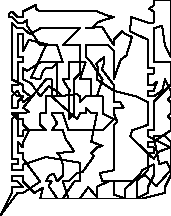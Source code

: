 unitsize(0.001cm);
// 69799.3
draw((200,400)--(0,0));
draw((0,0)--(300,400));
draw((300,400)--(400,400));
draw((400,400)--(700,600));
draw((700,600)--(400,1000));
draw((400,1000)--(400,1100));
draw((400,1100)--(300,1100));
draw((300,1100)--(300,1200));
draw((300,1200)--(300,1300));
draw((300,1300)--(400,1200));
draw((400,1200)--(400,1300));
draw((400,1300)--(500,1500));
draw((500,1500)--(400,1600));
draw((400,1600)--(400,1700));
draw((400,1700)--(300,1700));
draw((300,1700)--(200,1800));
draw((200,1800)--(400,1800));
draw((400,1800)--(500,1829));
draw((500,1829)--(400,1900));
draw((400,1900)--(800,2400));
draw((800,2400)--(900,2400));
draw((900,2400)--(900,2100));
draw((900,2100)--(1350,1700));
draw((1350,1700)--(1400,1800));
draw((1400,1800)--(1500,1800));
draw((1500,1800)--(1500,1900));
draw((1500,1900)--(1550,1850));
draw((1550,1850)--(1600,1800));
draw((1600,1800)--(1700,1800));
draw((1700,1800)--(1600,1300));
draw((1600,1300)--(1800,1230));
draw((1800,1230)--(1700,1200));
draw((1700,1200)--(1600,1100));
draw((1600,1100)--(1650,1050));
draw((1650,1050)--(1450,770));
draw((1450,770)--(1350,750));
draw((1350,750)--(1300,700));
draw((1300,700)--(1200,600));
draw((1200,600)--(1100,600));
draw((1100,600)--(1200,300));
draw((1200,300)--(1300,300));
draw((1300,300)--(1550,300));
draw((1550,300)--(1800,300));
draw((1800,300)--(1900,300));
draw((1900,300)--(2000,300));
draw((2000,300)--(2100,300));
draw((2100,300)--(2300,300));
draw((2300,300)--(2500,300));
draw((2500,300)--(2900,400));
draw((2900,400)--(2900,500));
draw((2900,500)--(3000,700));
draw((3000,700)--(3000,900));
draw((3000,900)--(3000,1000));
draw((3000,1000)--(3000,1100));
draw((3000,1100)--(3000,1300));
draw((3000,1300)--(2900,1400));
draw((2900,1400)--(2700,1400));
draw((2700,1400)--(2800,900));
draw((2800,900)--(2930,950));
draw((2930,950)--(3000,800));
draw((3000,800)--(2750,520));
draw((2750,520)--(2550,710));
draw((2550,710)--(2300,600));
draw((2300,600)--(2200,600));
draw((2200,600)--(2100,600));
draw((2100,600)--(1800,600));
draw((1800,600)--(1750,750));
draw((1750,750)--(2000,800));
draw((2000,800)--(2000,900));
draw((2000,900)--(2000,1000));
draw((2000,1000)--(2000,1100));
draw((2000,1100)--(2000,1200));
draw((2000,1200)--(2000,1300));
draw((2000,1300)--(2000,1400));
draw((2000,1400)--(2000,1500));
draw((2000,1500)--(2000,1600));
draw((2000,1600)--(2060,1650));
draw((2060,1650)--(2000,1800));
draw((2000,1800)--(2000,1900));
draw((2000,1900)--(2170,1900));
draw((2170,1900)--(2110,2000));
draw((2110,2000)--(2000,2000));
draw((2000,2000)--(2000,2100));
draw((2000,2100)--(2000,2300));
draw((2000,2300)--(1790,2580));
draw((1790,2580)--(1829,2700));
draw((1829,2700)--(1829,2800));
draw((1829,2800)--(1690,2680));
draw((1690,2680)--(1720,2610));
draw((1720,2610)--(1700,2400));
draw((1700,2400)--(2000,2200));
draw((2000,2200)--(2400,2100));
draw((2400,2100)--(2600,2000));
draw((2600,2000)--(2600,1900));
draw((2600,1900)--(2600,1800));
draw((2600,1800)--(2600,1700));
draw((2600,1700)--(2600,1600));
draw((2600,1600)--(2320,1500));
draw((2320,1500)--(2290,1400));
draw((2290,1400)--(2390,1300));
draw((2390,1300)--(2700,1000));
draw((2700,1000)--(2800,1130));
draw((2800,1130)--(3000,1200));
draw((3000,1200)--(2600,1400));
draw((2600,1400)--(2600,1500));
draw((2600,1500)--(2700,1500));
draw((2700,1500)--(2700,1600));
draw((2700,1600)--(2700,1700));
draw((2700,1700)--(2700,1800));
draw((2700,1800)--(2700,1900));
draw((2700,1900)--(2700,2000));
draw((2700,2000)--(3000,2300));
draw((3000,2300)--(3000,2500));
draw((3000,2500)--(3000,2600));
draw((3000,2600)--(3000,2700));
draw((3000,2700)--(2850,2700));
draw((2850,2700)--(2700,2700));
draw((2700,2700)--(2700,2800));
draw((2700,2800)--(2700,2900));
draw((2700,2900)--(2700,3000));
draw((2700,3000)--(2700,3100));
draw((2700,3100)--(2700,3200));
draw((2700,3200)--(2700,3300));
draw((2700,3300)--(2850,3350));
draw((2850,3350)--(2900,3000));
draw((2900,3000)--(3000,2800));
draw((3000,2800)--(3000,2900));
draw((3000,2900)--(3000,3000));
draw((3000,3000)--(3000,3100));
draw((3000,3100)--(3000,3200));
draw((3000,3200)--(3000,3300));
draw((3000,3300)--(3000,3400));
draw((3000,3400)--(3000,3500));
draw((3000,3500)--(3000,3600));
draw((3000,3600)--(3000,3700));
draw((3000,3700)--(3000,3800));
draw((3000,3800)--(2700,3800));
draw((2700,3800)--(2700,3700));
draw((2700,3700)--(2620,3650));
draw((2620,3650)--(2700,3600));
draw((2700,3600)--(2700,3500));
draw((2700,3500)--(2700,3400));
draw((2700,3400)--(2600,3400));
draw((2600,3400)--(2300,3500));
draw((2300,3500)--(2300,3400));
draw((2300,3400)--(2280,3250));
draw((2280,3250)--(2600,3100));
draw((2600,3100)--(2600,3000));
draw((2600,3000)--(2600,2900));
draw((2600,2900)--(2600,2800));
draw((2600,2800)--(2600,2700));
draw((2600,2700)--(2600,2600));
draw((2600,2600)--(2700,2600));
draw((2700,2600)--(2700,2500));
draw((2700,2500)--(2600,2500));
draw((2600,2500)--(2600,2400));
draw((2600,2400)--(2600,2300));
draw((2600,2300)--(2700,2300));
draw((2700,2300)--(2760,2360));
draw((2760,2360)--(2700,2200));
draw((2700,2200)--(2600,2200));
draw((2600,2200)--(2600,2100));
draw((2600,2100)--(2700,2100));
draw((2700,2100)--(2850,2200));
draw((2850,2200)--(2900,2400));
draw((2900,2400)--(3000,2200));
draw((3000,2200)--(3000,2100));
draw((3000,2100)--(2950,2050));
draw((2950,2050)--(3000,2000));
draw((3000,2000)--(3000,1900));
draw((3000,1900)--(3000,1800));
draw((3000,1800)--(2950,1750));
draw((2950,1750)--(3000,1700));
draw((3000,1700)--(3000,1600));
draw((3000,1600)--(3000,1500));
draw((3000,1500)--(2700,1300));
draw((2700,1300)--(2600,1300));
draw((2600,1300)--(2600,1200));
draw((2600,1200)--(2700,1200));
draw((2700,1200)--(2700,1100));
draw((2700,1100)--(2600,1100));
draw((2600,1100)--(2600,1000));
draw((2600,1000)--(2600,900));
draw((2600,900)--(2600,800));
draw((2600,800)--(2400,600));
draw((2400,600)--(2400,300));
draw((2400,300)--(2600,400));
draw((2600,400)--(2600,500));
draw((2600,500)--(2700,700));
draw((2700,700)--(2700,800));
draw((2700,800)--(2700,900));
draw((2700,900)--(2500,800));
draw((2500,800)--(2450,710));
draw((2450,710)--(2200,469));
draw((2200,469)--(2200,300));
draw((2200,300)--(2000,370));
draw((2000,370)--(2000,600));
draw((2000,600)--(1900,600));
draw((1900,600)--(1710,510));
draw((1710,510)--(1710,310));
draw((1710,310)--(1550,500));
draw((1550,500)--(1400,300));
draw((1400,300)--(1000,300));
draw((1000,300)--(850,520));
draw((850,520)--(900,600));
draw((900,600)--(800,600));
draw((800,600)--(850,700));
draw((850,700)--(939,740));
draw((939,740)--(1000,600));
draw((1000,600)--(1100,700));
draw((1100,700)--(1100,900));
draw((1100,900)--(1050,1050));
draw((1050,1050)--(1000,1100));
draw((1000,1100)--(1300,1130));
draw((1300,1130)--(1150,1350));
draw((1150,1350)--(1100,1500));
draw((1100,1500)--(1000,1500));
draw((1000,1500)--(900,1500));
draw((900,1500)--(1000,1629));
draw((1000,1629)--(900,1800));
draw((900,1800)--(1000,1800));
draw((1000,1800)--(1100,1800));
draw((1100,1800)--(1200,1500));
draw((1200,1500)--(1300,1500));
draw((1300,1500)--(1400,1500));
draw((1400,1500)--(1500,1500));
draw((1500,1500)--(1600,1500));
draw((1600,1500)--(1700,1500));
draw((1700,1500)--(1800,1500));
draw((1800,1500)--(2000,1700));
draw((2000,1700)--(1800,1800));
draw((1800,1800)--(1800,2100));
draw((1800,2100)--(1500,2100));
draw((1500,2100)--(1400,2000));
draw((1400,2000)--(1400,2100));
draw((1400,2100)--(1350,2140));
draw((1350,2140)--(1000,2100));
draw((1000,2100)--(1000,2400));
draw((1000,2400)--(1000,2600));
draw((1000,2600)--(1000,2700));
draw((1000,2700)--(910,2600));
draw((910,2600)--(800,2600));
draw((800,2600)--(750,2550));
draw((750,2550)--(700,2400));
draw((700,2400)--(540,2430));
draw((540,2430)--(800,3000));
draw((800,3000)--(700,3000));
draw((700,3000)--(469,3350));
draw((469,3350)--(469,3450));
draw((469,3450)--(400,3400));
draw((400,3400)--(300,3400));
draw((300,3400)--(200,3500));
draw((200,3500)--(150,3500));
draw((150,3500)--(150,3550));
draw((150,3550)--(200,3600));
draw((200,3600)--(300,3500));
draw((300,3500)--(400,3500));
draw((400,3500)--(400,3600));
draw((400,3600)--(620,3709));
draw((620,3709)--(620,3650));
draw((620,3650)--(700,3600));
draw((700,3600)--(800,3600));
draw((800,3600)--(900,3600));
draw((900,3600)--(1000,3600));
draw((1000,3600)--(1100,3600));
draw((1100,3600)--(1200,3600));
draw((1200,3600)--(1300,3600));
draw((1300,3600)--(1400,3600));
draw((1400,3600)--(1500,3600));
draw((1500,3600)--(1600,3600));
draw((1600,3600)--(1700,3600));
draw((1700,3600)--(1900,3520));
draw((1900,3520)--(2000,3500));
draw((2000,3500)--(1829,3450));
draw((1829,3450)--(1720,3409));
draw((1720,3409)--(1600,3300));
draw((1600,3300)--(1500,3300));
draw((1500,3300)--(1790,3330));
draw((1790,3330)--(2000,3000));
draw((2000,3000)--(2000,3100));
draw((2000,3100)--(2050,3150));
draw((2050,3150)--(2100,3200));
draw((2100,3200)--(2150,3250));
draw((2150,3250)--(2200,3200));
draw((2200,3200)--(2320,3150));
draw((2320,3150)--(2220,2820));
draw((2220,2820)--(2120,2750));
draw((2120,2750)--(2000,2400));
draw((2000,2400)--(2000,2500));
draw((2000,2500)--(2000,2600));
draw((2000,2600)--(2000,2700));
draw((2000,2700)--(2000,2800));
draw((2000,2800)--(2000,2900));
draw((2000,2900)--(1900,3000));
draw((1900,3000)--(1600,3000));
draw((1600,3000)--(1500,3000));
draw((1500,3000)--(1500,2860));
draw((1500,2860)--(1500,2800));
draw((1500,2800)--(1600,2700));
draw((1600,2700)--(1800,2400));
draw((1800,2400)--(1700,2100));
draw((1700,2100)--(1600,2100));
draw((1600,2100)--(1600,2400));
draw((1600,2400)--(1500,2400));
draw((1500,2400)--(1400,2400));
draw((1400,2400)--(1500,2700));
draw((1500,2700)--(1300,2700));
draw((1300,2700)--(1200,2700));
draw((1200,2700)--(1200,2400));
draw((1200,2400)--(1100,2400));
draw((1100,2400)--(1170,2280));
draw((1170,2280)--(1220,2210));
draw((1220,2210)--(1200,2100));
draw((1200,2100)--(1200,1800));
draw((1200,1800)--(1200,1700));
draw((1200,1700)--(1300,1800));
draw((1300,1800)--(1300,2100));
draw((1300,2100)--(1300,2200));
draw((1300,2200)--(1300,2400));
draw((1300,2400)--(1400,2500));
draw((1400,2500)--(1400,2700));
draw((1400,2700)--(1400,2820));
draw((1400,2820)--(1400,2900));
draw((1400,2900)--(1400,3000));
draw((1400,3000)--(1300,3000));
draw((1300,3000)--(1200,3000));
draw((1200,3000)--(1100,3000));
draw((1100,3000)--(1400,3300));
draw((1400,3300)--(1300,3300));
draw((1300,3300)--(1200,3300));
draw((1200,3300)--(1100,3300));
draw((1100,3300)--(1000,3300));
draw((1000,3300)--(900,3300));
draw((900,3300)--(800,3300));
draw((800,3300)--(700,3300));
draw((700,3300)--(520,3200));
draw((520,3200)--(400,3300));
draw((400,3300)--(300,3300));
draw((300,3300)--(200,3400));
draw((200,3400)--(200,3300));
draw((200,3300)--(200,3200));
draw((200,3200)--(200,3100));
draw((200,3100)--(200,3000));
draw((200,3000)--(200,2900));
draw((200,2900)--(200,2800));
draw((200,2800)--(200,2700));
draw((200,2700)--(200,2600));
draw((200,2600)--(200,2500));
draw((200,2500)--(200,2400));
draw((200,2400)--(400,2300));
draw((400,2300)--(400,2200));
draw((400,2200)--(530,2100));
draw((530,2100)--(400,2000));
draw((400,2000)--(300,2200));
draw((300,2200)--(200,2100));
draw((200,2100)--(200,2000));
draw((200,2000)--(200,1900));
draw((200,1900)--(300,1900));
draw((300,1900)--(300,2000));
draw((300,2000)--(400,2100));
draw((400,2100)--(300,2100));
draw((300,2100)--(200,2200));
draw((200,2200)--(200,2300));
draw((200,2300)--(300,2300));
draw((300,2300)--(300,2400));
draw((300,2400)--(300,2500));
draw((300,2500)--(300,2600));
draw((300,2600)--(300,2700));
draw((300,2700)--(400,2700));
draw((400,2700)--(400,2800));
draw((400,2800)--(300,2800));
draw((300,2800)--(300,2900));
draw((300,2900)--(300,3000));
draw((300,3000)--(300,3100));
draw((300,3100)--(300,3200));
draw((300,3200)--(400,3200));
draw((400,3200)--(400,3100));
draw((400,3100)--(400,3000));
draw((400,3000)--(400,2900));
draw((400,2900)--(500,3100));
draw((500,3100)--(900,3000));
draw((900,3000)--(1000,3000));
draw((1000,3000)--(1100,2700));
draw((1100,2700)--(900,2700));
draw((900,2700)--(800,2700));
draw((800,2700)--(700,2700));
draw((700,2700)--(469,2550));
draw((469,2550)--(400,2600));
draw((400,2600)--(400,2500));
draw((400,2500)--(400,2400));
draw((400,2400)--(540,2330));
draw((540,2330)--(700,2100));
draw((700,2100)--(850,2280));
draw((850,2280)--(950,2220));
draw((950,2220)--(1100,2100));
draw((1100,2100)--(800,2100));
draw((800,2100)--(800,1800));
draw((800,1800)--(700,1800));
draw((700,1800)--(700,1600));
draw((700,1600)--(800,1500));
draw((800,1500)--(700,1500));
draw((700,1500)--(400,1500));
draw((400,1500)--(400,1400));
draw((400,1400)--(300,1400));
draw((300,1400)--(300,1500));
draw((300,1500)--(300,1600));
draw((300,1600)--(300,1800));
draw((300,1800)--(200,1700));
draw((200,1700)--(200,1600));
draw((200,1600)--(200,1500));
draw((200,1500)--(200,1400));
draw((200,1400)--(200,1300));
draw((200,1300)--(200,1200));
draw((200,1200)--(200,1100));
draw((200,1100)--(200,1000));
draw((200,1000)--(300,1000));
draw((300,1000)--(300,900));
draw((300,900)--(200,900));
draw((200,900)--(200,800));
draw((200,800)--(300,800));
draw((300,800)--(400,800));
draw((400,800)--(400,900));
draw((400,900)--(800,1030));
draw((800,1030)--(1400,930));
draw((1400,930)--(1400,600));
draw((1400,600)--(1300,600));
draw((1300,600)--(1100,300));
draw((1100,300)--(900,300));
draw((900,300)--(800,300));
draw((800,300)--(700,300));
draw((700,300)--(750,490));
draw((750,490)--(600,400));
draw((600,400)--(400,600));
draw((400,600)--(400,700));
draw((400,700)--(300,700));
draw((300,700)--(200,700));
draw((200,700)--(200,600));
draw((200,600)--(300,600));
draw((300,600)--(400,500));
draw((400,500)--(300,500));
draw((300,500)--(200,500));
draw((200,500)--(200,400));
